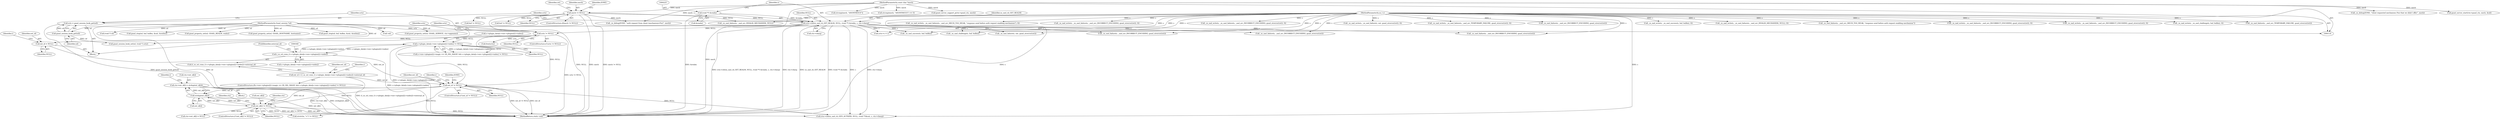 digraph "0_jabberd2_8416ae54ecefa670534f27a31db71d048b9c7f16_0@API" {
"1000376" [label="(Call,ctx->ext_id[i] = strdup(ext_id[i]))"];
"1000382" [label="(Call,strdup(ext_id[i]))"];
"1000356" [label="(Call,ext_id != NULL)"];
"1000292" [label="(Call,ext_id = NULL)"];
"1000237" [label="(Call,sctx != NULL)"];
"1000232" [label="(Call,sctx = gsasl_session_hook_get(sd))"];
"1000234" [label="(Call,gsasl_session_hook_get(sd))"];
"1000122" [label="(MethodParameterIn,Gsasl_session *sd)"];
"1000221" [label="(Call,(ctx->cb)(sx_sasl_cb_GET_REALM, NULL, (void **) &realm, s, ctx->cbarg))"];
"1000164" [label="(Call,mech != NULL)"];
"1000123" [label="(MethodParameterIn,const char *mech)"];
"1000224" [label="(Call,(void **) &realm)"];
"1000120" [label="(MethodParameterIn,sx_t s)"];
"1000336" [label="(Call,ext_id = ((_sx_ssl_conn_t) s->plugin_data[s->env->plugins[i]->index])->external_id)"];
"1000321" [label="(Call,s->plugin_data[s->env->plugins[i]->index] != NULL)"];
"1000339" [label="(Call,(_sx_ssl_conn_t) s->plugin_data[s->env->plugins[i]->index])"];
"1000370" [label="(Call,ext_id[i] != NULL)"];
"1000786" [label="(Call,_sx_sasl_failure(s, out, gsasl_strerror(ret)))"];
"1000224" [label="(Call,(void **) &realm)"];
"1000241" [label="(Identifier,sctx)"];
"1000660" [label="(Call,_sx_sasl_failure(s, _sasl_err_INCORRECT_ENCODING, gsasl_strerror(ret)))"];
"1000388" [label="(Call,ctx->ext_id[i] = NULL)"];
"1000226" [label="(Call,&realm)"];
"1000491" [label="(Call,_sx_nad_write(s, _sx_sasl_failure(s, _sasl_err_INCORRECT_ENCODING, gsasl_strerror(ret)), 0))"];
"1000420" [label="(Call,(ctx->cb)(sx_sasl_cb_GEN_AUTHZID, NULL, (void **)&out, s, ctx->cbarg))"];
"1000722" [label="(Call,_sx_sasl_failure(s, _sasl_err_INCORRECT_ENCODING, gsasl_strerror(ret)))"];
"1000166" [label="(Identifier,NULL)"];
"1000357" [label="(Identifier,ext_id)"];
"1000335" [label="(Identifier,NULL)"];
"1000250" [label="(Call,sctx->s = s)"];
"1000369" [label="(ControlStructure,if (ext_id[i] != NULL))"];
"1000442" [label="(Call,strstr(in, \"<\") != NULL)"];
"1000615" [label="(Call,_sx_sasl_success(s, buf, buflen))"];
"1000375" [label="(Block,)"];
"1000233" [label="(Identifier,sctx)"];
"1000548" [label="(Call,!sd)"];
"1000260" [label="(Call,gsasl_session_hook_set(sd, (void *) sctx))"];
"1000519" [label="(Identifier,ret)"];
"1000371" [label="(Call,ext_id[i])"];
"1000362" [label="(Identifier,i)"];
"1000180" [label="(Call,_sx_debug(ZONE, \"client requested mechanism (%s) that we didn't offer\", mech))"];
"1000297" [label="(Identifier,i)"];
"1000308" [label="(ControlStructure,if(s->env->plugins[i]->magic == SX_SSL_MAGIC && s->plugin_data[s->env->plugins[i]->index] != NULL))"];
"1000355" [label="(ControlStructure,if (ext_id != NULL))"];
"1000322" [label="(Call,s->plugin_data[s->env->plugins[i]->index])"];
"1000222" [label="(Identifier,sx_sasl_cb_GET_REALM)"];
"1000339" [label="(Call,(_sx_ssl_conn_t) s->plugin_data[s->env->plugins[i]->index])"];
"1000165" [label="(Identifier,mech)"];
"1000194" [label="(Call,gsasl_server_start(ctx->gsasl_ctx, mech, &sd))"];
"1000336" [label="(Call,ext_id = ((_sx_ssl_conn_t) s->plugin_data[s->env->plugins[i]->index])->external_id)"];
"1000564" [label="(Call,buf != NULL)"];
"1000265" [label="(Call,gsasl_property_set(sd, GSASL_SERVICE, ctx->appname))"];
"1000784" [label="(Call,_sx_nad_write(s, _sx_sasl_failure(s, out, gsasl_strerror(ret)), 0))"];
"1000168" [label="(Call,_sx_debug(ZONE, \"auth request from client (mechanism=%s)\", mech))"];
"1000123" [label="(MethodParameterIn,const char *mech)"];
"1000212" [label="(Call,_sx_nad_write(s, _sx_sasl_failure(s, _sasl_err_TEMPORARY_FAILURE, gsasl_strerror(ret)), 0))"];
"1000120" [label="(MethodParameterIn,sx_t s)"];
"1000415" [label="(Call,strcmp(mech, \"ANONYMOUS\"))"];
"1000341" [label="(Call,s->plugin_data[s->env->plugins[i]->index])"];
"1000410" [label="(Call,(void *) sd)"];
"1000229" [label="(Call,ctx->cbarg)"];
"1000792" [label="(MethodReturn,static void)"];
"1000577" [label="(Call,gsasl_step(sd, buf, buflen, &out, &outlen))"];
"1000376" [label="(Call,ctx->ext_id[i] = strdup(ext_id[i]))"];
"1000382" [label="(Call,strdup(ext_id[i]))"];
"1000235" [label="(Identifier,sd)"];
"1000228" [label="(Identifier,s)"];
"1000232" [label="(Call,sctx = gsasl_session_hook_get(sd))"];
"1000586" [label="(Call,buf != NULL)"];
"1000540" [label="(Call,_sx_sasl_failure(s, _sasl_err_INCORRECT_ENCODING, gsasl_strerror(ret)))"];
"1000705" [label="(Call,_sx_sasl_challenge(s, buf, buflen))"];
"1000169" [label="(Identifier,ZONE)"];
"1000379" [label="(Identifier,ctx)"];
"1000493" [label="(Call,_sx_sasl_failure(s, _sasl_err_INCORRECT_ENCODING, gsasl_strerror(ret)))"];
"1000613" [label="(Call,_sx_nad_write(s, _sx_sasl_success(s, buf, buflen), 0))"];
"1000186" [label="(Call,_sx_sasl_failure(s, _sasl_err_INVALID_MECHANISM, NULL))"];
"1000184" [label="(Call,_sx_nad_write(s, _sx_sasl_failure(s, _sasl_err_INVALID_MECHANISM, NULL), 0))"];
"1000309" [label="(Call,s->env->plugins[i]->magic == SX_SSL_MAGIC && s->plugin_data[s->env->plugins[i]->index] != NULL)"];
"1000558" [label="(Call,_sx_sasl_failure(s, _sasl_err_MECH_TOO_WEAK, \"response send before auth request enabling mechanism\"))"];
"1000383" [label="(Call,ext_id[i])"];
"1000337" [label="(Identifier,ext_id)"];
"1000292" [label="(Call,ext_id = NULL)"];
"1000377" [label="(Call,ctx->ext_id[i])"];
"1000240" [label="(Call,free(sctx))"];
"1000234" [label="(Call,gsasl_session_hook_get(sd))"];
"1000374" [label="(Identifier,NULL)"];
"1000658" [label="(Call,_sx_nad_write(s, _sx_sasl_failure(s, _sasl_err_INCORRECT_ENCODING, gsasl_strerror(ret)), 0))"];
"1000271" [label="(Call,gsasl_property_set(sd, GSASL_REALM, realm))"];
"1000163" [label="(ControlStructure,if(mech != NULL))"];
"1000238" [label="(Identifier,sctx)"];
"1000538" [label="(Call,_sx_nad_write(s, _sx_sasl_failure(s, _sasl_err_INCORRECT_ENCODING, gsasl_strerror(ret)), 0))"];
"1000293" [label="(Identifier,ext_id)"];
"1000223" [label="(Identifier,NULL)"];
"1000122" [label="(MethodParameterIn,Gsasl_session *sd)"];
"1000391" [label="(Identifier,ctx)"];
"1000414" [label="(Call,strcmp(mech, \"ANONYMOUS\") == 0)"];
"1000294" [label="(Identifier,NULL)"];
"1000288" [label="(Call,gsasl_property_set(sd, GSASL_HOSTNAME, hostname))"];
"1000338" [label="(Call,((_sx_ssl_conn_t) s->plugin_data[s->env->plugins[i]->index])->external_id)"];
"1000239" [label="(Identifier,NULL)"];
"1000321" [label="(Call,s->plugin_data[s->env->plugins[i]->index] != NULL)"];
"1000703" [label="(Call,_sx_nad_write(s, _sx_sasl_challenge(s, buf, buflen), 0))"];
"1000368" [label="(Identifier,i)"];
"1000354" [label="(FieldIdentifier,external_id)"];
"1000164" [label="(Call,mech != NULL)"];
"1000174" [label="(Call,gsasl_server_support_p(ctx->gsasl_ctx, mech))"];
"1000508" [label="(Call,gsasl_step(sd, buf, buflen, &out, &outlen))"];
"1000214" [label="(Call,_sx_sasl_failure(s, _sasl_err_TEMPORARY_FAILURE, gsasl_strerror(ret)))"];
"1000397" [label="(Identifier,ZONE)"];
"1000236" [label="(ControlStructure,if (sctx != NULL))"];
"1000370" [label="(Call,ext_id[i] != NULL)"];
"1000356" [label="(Call,ext_id != NULL)"];
"1000358" [label="(Identifier,NULL)"];
"1000221" [label="(Call,(ctx->cb)(sx_sasl_cb_GET_REALM, NULL, (void **) &realm, s, ctx->cbarg))"];
"1000237" [label="(Call,sctx != NULL)"];
"1000556" [label="(Call,_sx_nad_write(s, _sx_sasl_failure(s, _sasl_err_MECH_TOO_WEAK, \"response send before auth request enabling mechanism\"), 0))"];
"1000243" [label="(Identifier,sctx)"];
"1000720" [label="(Call,_sx_nad_write(s, _sx_sasl_failure(s, _sasl_err_INCORRECT_ENCODING, gsasl_strerror(ret)), 0))"];
"1000307" [label="(Identifier,i)"];
"1000167" [label="(Block,)"];
"1000376" -> "1000375"  [label="AST: "];
"1000376" -> "1000382"  [label="CFG: "];
"1000377" -> "1000376"  [label="AST: "];
"1000382" -> "1000376"  [label="AST: "];
"1000368" -> "1000376"  [label="CFG: "];
"1000376" -> "1000792"  [label="DDG: ctx->ext_id[i]"];
"1000376" -> "1000792"  [label="DDG: strdup(ext_id[i])"];
"1000382" -> "1000376"  [label="DDG: ext_id[i]"];
"1000382" -> "1000383"  [label="CFG: "];
"1000383" -> "1000382"  [label="AST: "];
"1000382" -> "1000792"  [label="DDG: ext_id[i]"];
"1000382" -> "1000370"  [label="DDG: ext_id[i]"];
"1000356" -> "1000382"  [label="DDG: ext_id"];
"1000370" -> "1000382"  [label="DDG: ext_id[i]"];
"1000356" -> "1000355"  [label="AST: "];
"1000356" -> "1000358"  [label="CFG: "];
"1000357" -> "1000356"  [label="AST: "];
"1000358" -> "1000356"  [label="AST: "];
"1000362" -> "1000356"  [label="CFG: "];
"1000397" -> "1000356"  [label="CFG: "];
"1000356" -> "1000792"  [label="DDG: ext_id != NULL"];
"1000356" -> "1000792"  [label="DDG: ext_id"];
"1000292" -> "1000356"  [label="DDG: ext_id"];
"1000336" -> "1000356"  [label="DDG: ext_id"];
"1000321" -> "1000356"  [label="DDG: NULL"];
"1000237" -> "1000356"  [label="DDG: NULL"];
"1000356" -> "1000370"  [label="DDG: ext_id"];
"1000356" -> "1000370"  [label="DDG: NULL"];
"1000356" -> "1000420"  [label="DDG: NULL"];
"1000356" -> "1000442"  [label="DDG: NULL"];
"1000292" -> "1000167"  [label="AST: "];
"1000292" -> "1000294"  [label="CFG: "];
"1000293" -> "1000292"  [label="AST: "];
"1000294" -> "1000292"  [label="AST: "];
"1000297" -> "1000292"  [label="CFG: "];
"1000237" -> "1000292"  [label="DDG: NULL"];
"1000237" -> "1000236"  [label="AST: "];
"1000237" -> "1000239"  [label="CFG: "];
"1000238" -> "1000237"  [label="AST: "];
"1000239" -> "1000237"  [label="AST: "];
"1000241" -> "1000237"  [label="CFG: "];
"1000243" -> "1000237"  [label="CFG: "];
"1000237" -> "1000792"  [label="DDG: sctx != NULL"];
"1000232" -> "1000237"  [label="DDG: sctx"];
"1000221" -> "1000237"  [label="DDG: NULL"];
"1000237" -> "1000240"  [label="DDG: sctx"];
"1000237" -> "1000321"  [label="DDG: NULL"];
"1000232" -> "1000167"  [label="AST: "];
"1000232" -> "1000234"  [label="CFG: "];
"1000233" -> "1000232"  [label="AST: "];
"1000234" -> "1000232"  [label="AST: "];
"1000238" -> "1000232"  [label="CFG: "];
"1000232" -> "1000792"  [label="DDG: gsasl_session_hook_get(sd)"];
"1000234" -> "1000232"  [label="DDG: sd"];
"1000234" -> "1000235"  [label="CFG: "];
"1000235" -> "1000234"  [label="AST: "];
"1000122" -> "1000234"  [label="DDG: sd"];
"1000234" -> "1000260"  [label="DDG: sd"];
"1000122" -> "1000119"  [label="AST: "];
"1000122" -> "1000792"  [label="DDG: sd"];
"1000122" -> "1000260"  [label="DDG: sd"];
"1000122" -> "1000265"  [label="DDG: sd"];
"1000122" -> "1000271"  [label="DDG: sd"];
"1000122" -> "1000288"  [label="DDG: sd"];
"1000122" -> "1000410"  [label="DDG: sd"];
"1000122" -> "1000508"  [label="DDG: sd"];
"1000122" -> "1000548"  [label="DDG: sd"];
"1000122" -> "1000577"  [label="DDG: sd"];
"1000221" -> "1000167"  [label="AST: "];
"1000221" -> "1000229"  [label="CFG: "];
"1000222" -> "1000221"  [label="AST: "];
"1000223" -> "1000221"  [label="AST: "];
"1000224" -> "1000221"  [label="AST: "];
"1000228" -> "1000221"  [label="AST: "];
"1000229" -> "1000221"  [label="AST: "];
"1000233" -> "1000221"  [label="CFG: "];
"1000221" -> "1000792"  [label="DDG: (ctx->cb)(sx_sasl_cb_GET_REALM, NULL, (void **) &realm, s, ctx->cbarg)"];
"1000221" -> "1000792"  [label="DDG: ctx->cbarg"];
"1000221" -> "1000792"  [label="DDG: sx_sasl_cb_GET_REALM"];
"1000221" -> "1000792"  [label="DDG: (void **) &realm"];
"1000164" -> "1000221"  [label="DDG: NULL"];
"1000224" -> "1000221"  [label="DDG: &realm"];
"1000120" -> "1000221"  [label="DDG: s"];
"1000221" -> "1000250"  [label="DDG: s"];
"1000221" -> "1000420"  [label="DDG: s"];
"1000221" -> "1000420"  [label="DDG: ctx->cbarg"];
"1000221" -> "1000493"  [label="DDG: s"];
"1000221" -> "1000615"  [label="DDG: s"];
"1000221" -> "1000660"  [label="DDG: s"];
"1000221" -> "1000705"  [label="DDG: s"];
"1000221" -> "1000722"  [label="DDG: s"];
"1000221" -> "1000786"  [label="DDG: s"];
"1000164" -> "1000163"  [label="AST: "];
"1000164" -> "1000166"  [label="CFG: "];
"1000165" -> "1000164"  [label="AST: "];
"1000166" -> "1000164"  [label="AST: "];
"1000169" -> "1000164"  [label="CFG: "];
"1000519" -> "1000164"  [label="CFG: "];
"1000164" -> "1000792"  [label="DDG: mech != NULL"];
"1000164" -> "1000792"  [label="DDG: NULL"];
"1000164" -> "1000792"  [label="DDG: mech"];
"1000123" -> "1000164"  [label="DDG: mech"];
"1000164" -> "1000168"  [label="DDG: mech"];
"1000164" -> "1000186"  [label="DDG: NULL"];
"1000164" -> "1000564"  [label="DDG: NULL"];
"1000164" -> "1000586"  [label="DDG: NULL"];
"1000123" -> "1000119"  [label="AST: "];
"1000123" -> "1000792"  [label="DDG: mech"];
"1000123" -> "1000168"  [label="DDG: mech"];
"1000123" -> "1000174"  [label="DDG: mech"];
"1000123" -> "1000180"  [label="DDG: mech"];
"1000123" -> "1000194"  [label="DDG: mech"];
"1000123" -> "1000414"  [label="DDG: mech"];
"1000123" -> "1000415"  [label="DDG: mech"];
"1000224" -> "1000226"  [label="CFG: "];
"1000225" -> "1000224"  [label="AST: "];
"1000226" -> "1000224"  [label="AST: "];
"1000228" -> "1000224"  [label="CFG: "];
"1000224" -> "1000792"  [label="DDG: &realm"];
"1000120" -> "1000119"  [label="AST: "];
"1000120" -> "1000792"  [label="DDG: s"];
"1000120" -> "1000184"  [label="DDG: s"];
"1000120" -> "1000186"  [label="DDG: s"];
"1000120" -> "1000212"  [label="DDG: s"];
"1000120" -> "1000214"  [label="DDG: s"];
"1000120" -> "1000250"  [label="DDG: s"];
"1000120" -> "1000420"  [label="DDG: s"];
"1000120" -> "1000491"  [label="DDG: s"];
"1000120" -> "1000493"  [label="DDG: s"];
"1000120" -> "1000538"  [label="DDG: s"];
"1000120" -> "1000540"  [label="DDG: s"];
"1000120" -> "1000556"  [label="DDG: s"];
"1000120" -> "1000558"  [label="DDG: s"];
"1000120" -> "1000613"  [label="DDG: s"];
"1000120" -> "1000615"  [label="DDG: s"];
"1000120" -> "1000658"  [label="DDG: s"];
"1000120" -> "1000660"  [label="DDG: s"];
"1000120" -> "1000703"  [label="DDG: s"];
"1000120" -> "1000705"  [label="DDG: s"];
"1000120" -> "1000720"  [label="DDG: s"];
"1000120" -> "1000722"  [label="DDG: s"];
"1000120" -> "1000784"  [label="DDG: s"];
"1000120" -> "1000786"  [label="DDG: s"];
"1000336" -> "1000308"  [label="AST: "];
"1000336" -> "1000338"  [label="CFG: "];
"1000337" -> "1000336"  [label="AST: "];
"1000338" -> "1000336"  [label="AST: "];
"1000307" -> "1000336"  [label="CFG: "];
"1000336" -> "1000792"  [label="DDG: ((_sx_ssl_conn_t) s->plugin_data[s->env->plugins[i]->index])->external_id"];
"1000321" -> "1000309"  [label="AST: "];
"1000321" -> "1000335"  [label="CFG: "];
"1000322" -> "1000321"  [label="AST: "];
"1000335" -> "1000321"  [label="AST: "];
"1000309" -> "1000321"  [label="CFG: "];
"1000321" -> "1000792"  [label="DDG: s->plugin_data[s->env->plugins[i]->index]"];
"1000321" -> "1000309"  [label="DDG: s->plugin_data[s->env->plugins[i]->index]"];
"1000321" -> "1000309"  [label="DDG: NULL"];
"1000339" -> "1000321"  [label="DDG: s->plugin_data[s->env->plugins[i]->index]"];
"1000321" -> "1000339"  [label="DDG: s->plugin_data[s->env->plugins[i]->index]"];
"1000339" -> "1000338"  [label="AST: "];
"1000339" -> "1000341"  [label="CFG: "];
"1000340" -> "1000339"  [label="AST: "];
"1000341" -> "1000339"  [label="AST: "];
"1000354" -> "1000339"  [label="CFG: "];
"1000339" -> "1000792"  [label="DDG: s->plugin_data[s->env->plugins[i]->index]"];
"1000370" -> "1000369"  [label="AST: "];
"1000370" -> "1000374"  [label="CFG: "];
"1000371" -> "1000370"  [label="AST: "];
"1000374" -> "1000370"  [label="AST: "];
"1000379" -> "1000370"  [label="CFG: "];
"1000391" -> "1000370"  [label="CFG: "];
"1000370" -> "1000792"  [label="DDG: ext_id[i] != NULL"];
"1000370" -> "1000792"  [label="DDG: ext_id[i]"];
"1000370" -> "1000388"  [label="DDG: NULL"];
"1000370" -> "1000420"  [label="DDG: NULL"];
"1000370" -> "1000442"  [label="DDG: NULL"];
}
